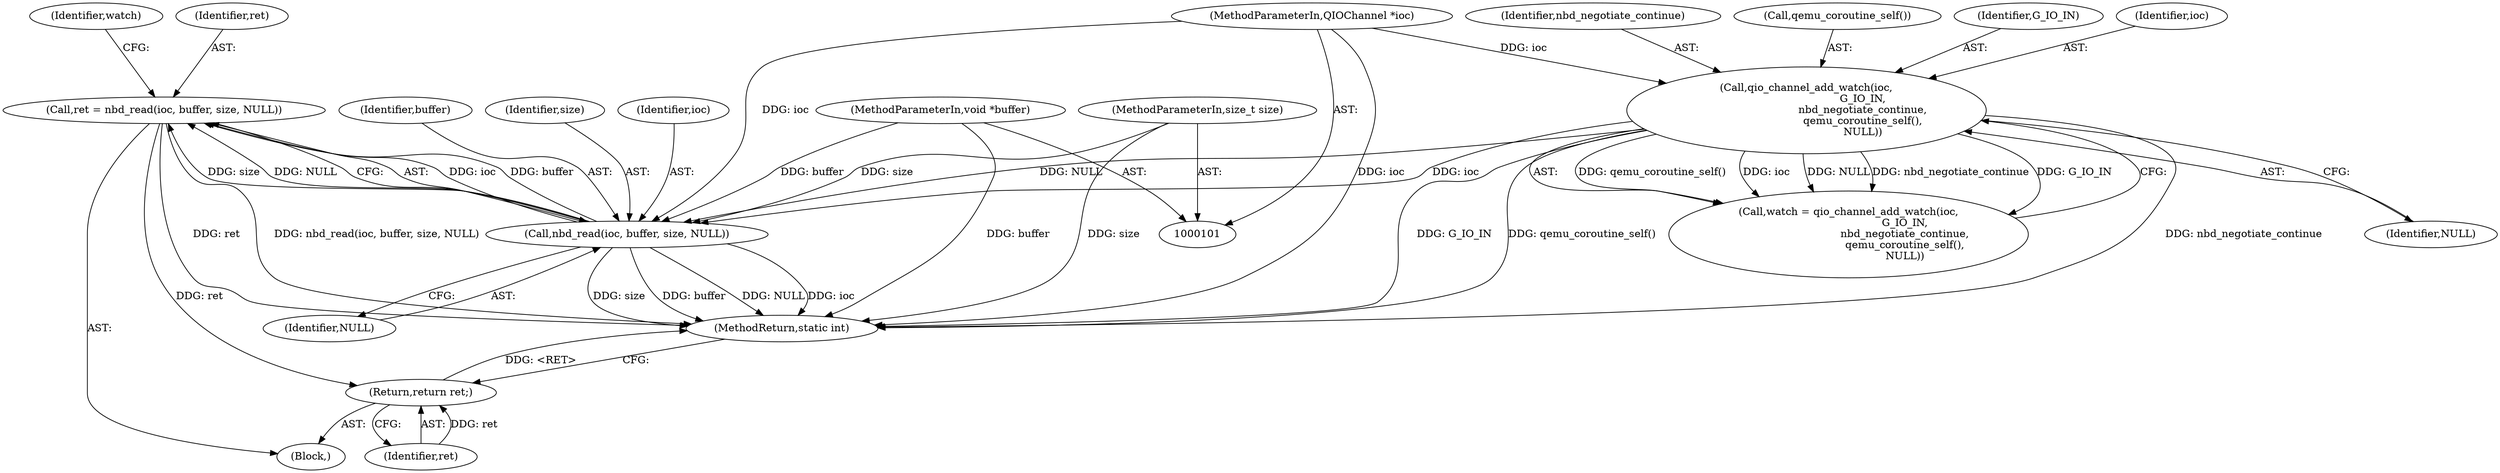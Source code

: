 digraph "1_qemu_2b0bbc4f8809c972bad134bc1a2570dbb01dea0b_1@API" {
"1000118" [label="(Call,ret = nbd_read(ioc, buffer, size, NULL))"];
"1000120" [label="(Call,nbd_read(ioc, buffer, size, NULL))"];
"1000112" [label="(Call,qio_channel_add_watch(ioc,\n                                  G_IO_IN,\n                                  nbd_negotiate_continue,\n                                  qemu_coroutine_self(),\n                                  NULL))"];
"1000102" [label="(MethodParameterIn,QIOChannel *ioc)"];
"1000103" [label="(MethodParameterIn,void *buffer)"];
"1000104" [label="(MethodParameterIn,size_t size)"];
"1000127" [label="(Return,return ret;)"];
"1000123" [label="(Identifier,size)"];
"1000127" [label="(Return,return ret;)"];
"1000112" [label="(Call,qio_channel_add_watch(ioc,\n                                  G_IO_IN,\n                                  nbd_negotiate_continue,\n                                  qemu_coroutine_self(),\n                                  NULL))"];
"1000116" [label="(Call,qemu_coroutine_self())"];
"1000121" [label="(Identifier,ioc)"];
"1000129" [label="(MethodReturn,static int)"];
"1000126" [label="(Identifier,watch)"];
"1000114" [label="(Identifier,G_IO_IN)"];
"1000124" [label="(Identifier,NULL)"];
"1000105" [label="(Block,)"];
"1000113" [label="(Identifier,ioc)"];
"1000110" [label="(Call,watch = qio_channel_add_watch(ioc,\n                                  G_IO_IN,\n                                  nbd_negotiate_continue,\n                                  qemu_coroutine_self(),\n                                  NULL))"];
"1000102" [label="(MethodParameterIn,QIOChannel *ioc)"];
"1000119" [label="(Identifier,ret)"];
"1000117" [label="(Identifier,NULL)"];
"1000115" [label="(Identifier,nbd_negotiate_continue)"];
"1000128" [label="(Identifier,ret)"];
"1000118" [label="(Call,ret = nbd_read(ioc, buffer, size, NULL))"];
"1000104" [label="(MethodParameterIn,size_t size)"];
"1000120" [label="(Call,nbd_read(ioc, buffer, size, NULL))"];
"1000122" [label="(Identifier,buffer)"];
"1000103" [label="(MethodParameterIn,void *buffer)"];
"1000118" -> "1000105"  [label="AST: "];
"1000118" -> "1000120"  [label="CFG: "];
"1000119" -> "1000118"  [label="AST: "];
"1000120" -> "1000118"  [label="AST: "];
"1000126" -> "1000118"  [label="CFG: "];
"1000118" -> "1000129"  [label="DDG: ret"];
"1000118" -> "1000129"  [label="DDG: nbd_read(ioc, buffer, size, NULL)"];
"1000120" -> "1000118"  [label="DDG: ioc"];
"1000120" -> "1000118"  [label="DDG: buffer"];
"1000120" -> "1000118"  [label="DDG: size"];
"1000120" -> "1000118"  [label="DDG: NULL"];
"1000118" -> "1000127"  [label="DDG: ret"];
"1000120" -> "1000124"  [label="CFG: "];
"1000121" -> "1000120"  [label="AST: "];
"1000122" -> "1000120"  [label="AST: "];
"1000123" -> "1000120"  [label="AST: "];
"1000124" -> "1000120"  [label="AST: "];
"1000120" -> "1000129"  [label="DDG: size"];
"1000120" -> "1000129"  [label="DDG: buffer"];
"1000120" -> "1000129"  [label="DDG: NULL"];
"1000120" -> "1000129"  [label="DDG: ioc"];
"1000112" -> "1000120"  [label="DDG: ioc"];
"1000112" -> "1000120"  [label="DDG: NULL"];
"1000102" -> "1000120"  [label="DDG: ioc"];
"1000103" -> "1000120"  [label="DDG: buffer"];
"1000104" -> "1000120"  [label="DDG: size"];
"1000112" -> "1000110"  [label="AST: "];
"1000112" -> "1000117"  [label="CFG: "];
"1000113" -> "1000112"  [label="AST: "];
"1000114" -> "1000112"  [label="AST: "];
"1000115" -> "1000112"  [label="AST: "];
"1000116" -> "1000112"  [label="AST: "];
"1000117" -> "1000112"  [label="AST: "];
"1000110" -> "1000112"  [label="CFG: "];
"1000112" -> "1000129"  [label="DDG: G_IO_IN"];
"1000112" -> "1000129"  [label="DDG: qemu_coroutine_self()"];
"1000112" -> "1000129"  [label="DDG: nbd_negotiate_continue"];
"1000112" -> "1000110"  [label="DDG: qemu_coroutine_self()"];
"1000112" -> "1000110"  [label="DDG: ioc"];
"1000112" -> "1000110"  [label="DDG: NULL"];
"1000112" -> "1000110"  [label="DDG: nbd_negotiate_continue"];
"1000112" -> "1000110"  [label="DDG: G_IO_IN"];
"1000102" -> "1000112"  [label="DDG: ioc"];
"1000102" -> "1000101"  [label="AST: "];
"1000102" -> "1000129"  [label="DDG: ioc"];
"1000103" -> "1000101"  [label="AST: "];
"1000103" -> "1000129"  [label="DDG: buffer"];
"1000104" -> "1000101"  [label="AST: "];
"1000104" -> "1000129"  [label="DDG: size"];
"1000127" -> "1000105"  [label="AST: "];
"1000127" -> "1000128"  [label="CFG: "];
"1000128" -> "1000127"  [label="AST: "];
"1000129" -> "1000127"  [label="CFG: "];
"1000127" -> "1000129"  [label="DDG: <RET>"];
"1000128" -> "1000127"  [label="DDG: ret"];
}
